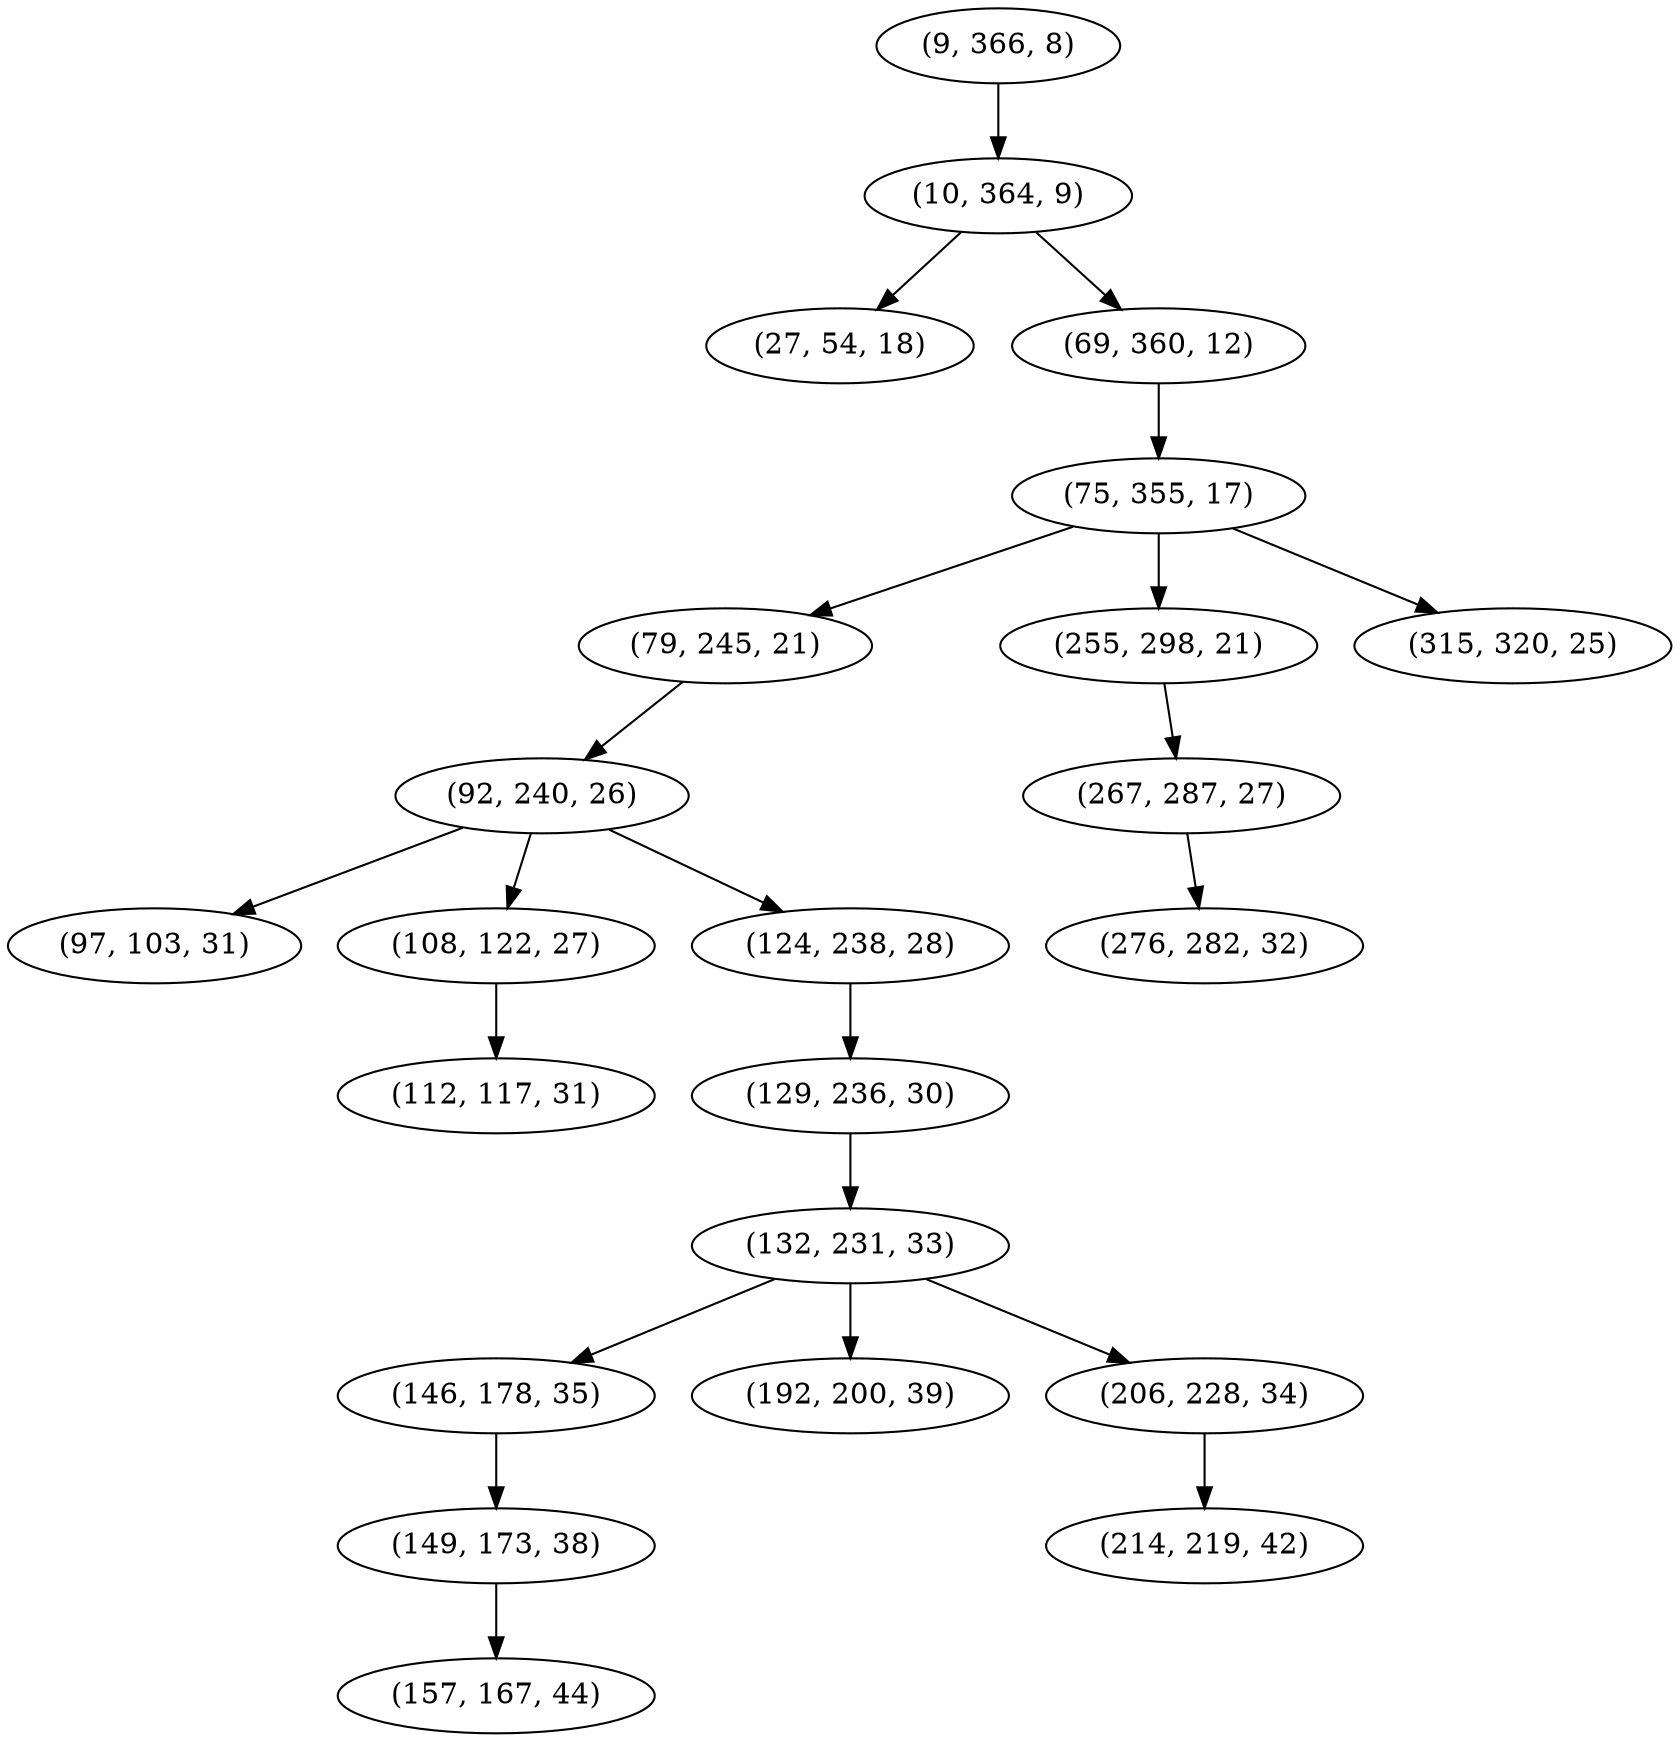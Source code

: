 digraph tree {
    "(9, 366, 8)";
    "(10, 364, 9)";
    "(27, 54, 18)";
    "(69, 360, 12)";
    "(75, 355, 17)";
    "(79, 245, 21)";
    "(92, 240, 26)";
    "(97, 103, 31)";
    "(108, 122, 27)";
    "(112, 117, 31)";
    "(124, 238, 28)";
    "(129, 236, 30)";
    "(132, 231, 33)";
    "(146, 178, 35)";
    "(149, 173, 38)";
    "(157, 167, 44)";
    "(192, 200, 39)";
    "(206, 228, 34)";
    "(214, 219, 42)";
    "(255, 298, 21)";
    "(267, 287, 27)";
    "(276, 282, 32)";
    "(315, 320, 25)";
    "(9, 366, 8)" -> "(10, 364, 9)";
    "(10, 364, 9)" -> "(27, 54, 18)";
    "(10, 364, 9)" -> "(69, 360, 12)";
    "(69, 360, 12)" -> "(75, 355, 17)";
    "(75, 355, 17)" -> "(79, 245, 21)";
    "(75, 355, 17)" -> "(255, 298, 21)";
    "(75, 355, 17)" -> "(315, 320, 25)";
    "(79, 245, 21)" -> "(92, 240, 26)";
    "(92, 240, 26)" -> "(97, 103, 31)";
    "(92, 240, 26)" -> "(108, 122, 27)";
    "(92, 240, 26)" -> "(124, 238, 28)";
    "(108, 122, 27)" -> "(112, 117, 31)";
    "(124, 238, 28)" -> "(129, 236, 30)";
    "(129, 236, 30)" -> "(132, 231, 33)";
    "(132, 231, 33)" -> "(146, 178, 35)";
    "(132, 231, 33)" -> "(192, 200, 39)";
    "(132, 231, 33)" -> "(206, 228, 34)";
    "(146, 178, 35)" -> "(149, 173, 38)";
    "(149, 173, 38)" -> "(157, 167, 44)";
    "(206, 228, 34)" -> "(214, 219, 42)";
    "(255, 298, 21)" -> "(267, 287, 27)";
    "(267, 287, 27)" -> "(276, 282, 32)";
}
